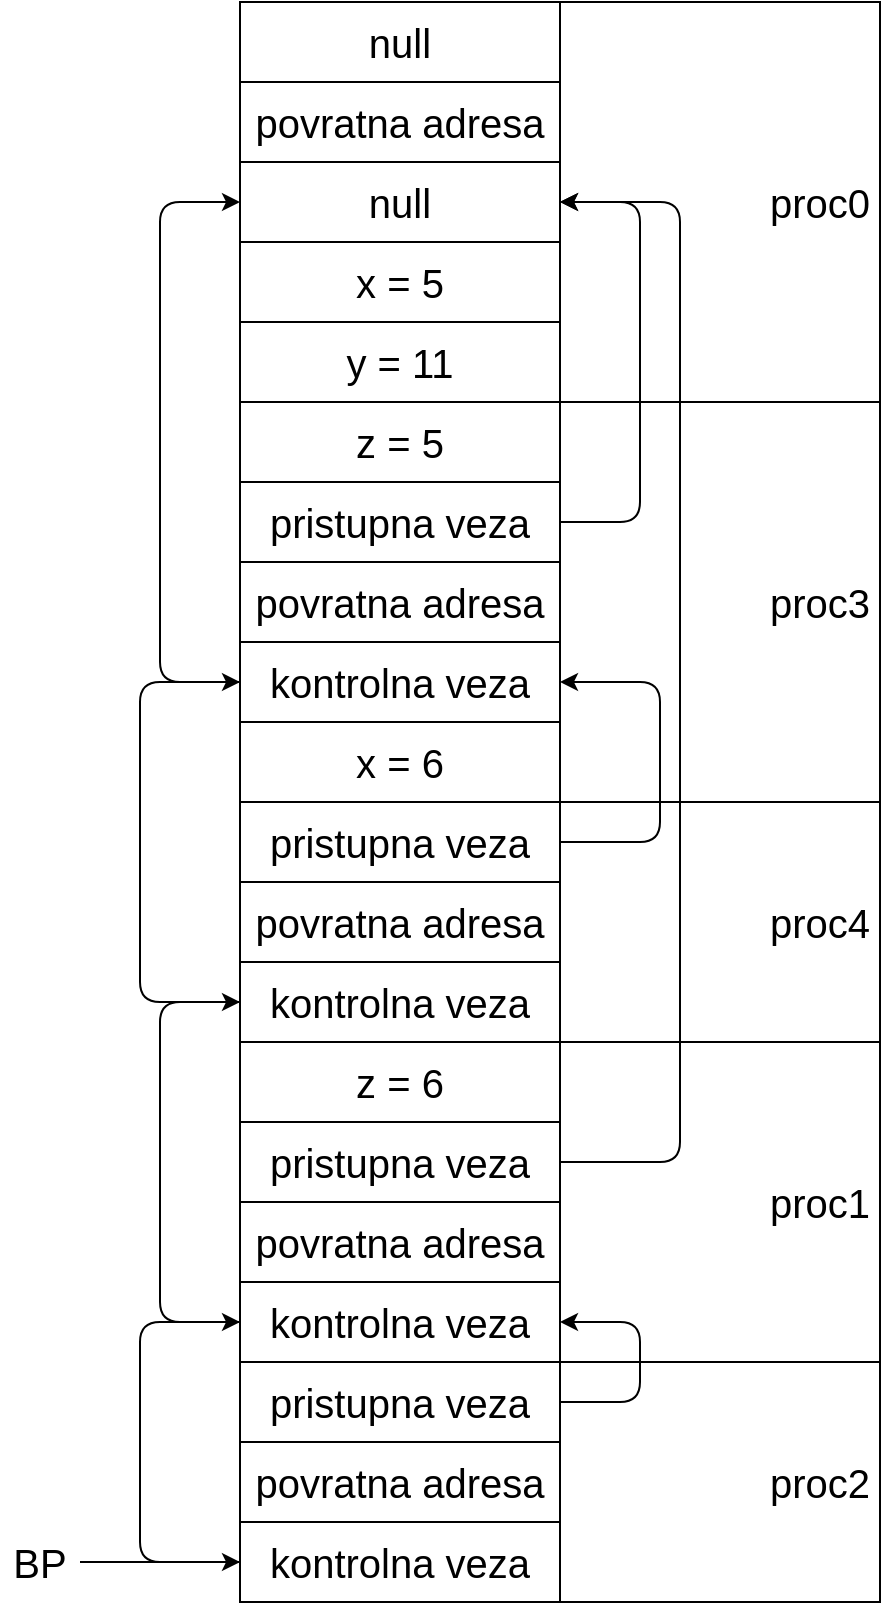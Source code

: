 <mxfile>
    <diagram id="3rr27o8rhyxWq3APOUr5" name="Stek">
        <mxGraphModel dx="439" dy="989" grid="1" gridSize="10" guides="1" tooltips="1" connect="1" arrows="1" fold="1" page="1" pageScale="1" pageWidth="850" pageHeight="1100" math="0" shadow="0">
            <root>
                <mxCell id="0"/>
                <mxCell id="1" parent="0"/>
                <mxCell id="42" value="" style="rounded=0;whiteSpace=wrap;html=1;fontSize=20;" parent="1" vertex="1">
                    <mxGeometry x="240" y="760" width="320" height="120" as="geometry"/>
                </mxCell>
                <mxCell id="38" value="" style="rounded=0;whiteSpace=wrap;html=1;fontSize=20;" parent="1" vertex="1">
                    <mxGeometry x="240" y="600" width="320" height="160" as="geometry"/>
                </mxCell>
                <mxCell id="26" value="" style="rounded=0;whiteSpace=wrap;html=1;fontSize=20;" parent="1" vertex="1">
                    <mxGeometry x="240" y="480" width="320" height="120" as="geometry"/>
                </mxCell>
                <mxCell id="19" value="" style="rounded=0;whiteSpace=wrap;html=1;fontSize=20;" parent="1" vertex="1">
                    <mxGeometry x="240" y="280" width="320" height="200" as="geometry"/>
                </mxCell>
                <mxCell id="17" value="" style="rounded=0;whiteSpace=wrap;html=1;fontSize=20;" parent="1" vertex="1">
                    <mxGeometry x="240" y="80" width="320" height="200" as="geometry"/>
                </mxCell>
                <mxCell id="5" value="&lt;font style=&quot;font-size: 20px&quot;&gt;x = 5&lt;/font&gt;" style="rounded=0;whiteSpace=wrap;html=1;" parent="1" vertex="1">
                    <mxGeometry x="240" y="200" width="160" height="40" as="geometry"/>
                </mxCell>
                <mxCell id="6" value="&lt;font style=&quot;font-size: 20px&quot;&gt;y = 11&lt;/font&gt;" style="rounded=0;whiteSpace=wrap;html=1;" parent="1" vertex="1">
                    <mxGeometry x="240" y="240" width="160" height="40" as="geometry"/>
                </mxCell>
                <mxCell id="7" value="&lt;span style=&quot;font-size: 20px&quot;&gt;null&lt;/span&gt;" style="rounded=0;whiteSpace=wrap;html=1;" parent="1" vertex="1">
                    <mxGeometry x="240" y="80" width="160" height="40" as="geometry"/>
                </mxCell>
                <mxCell id="8" value="&lt;font style=&quot;font-size: 20px&quot;&gt;povratna adresa&lt;/font&gt;" style="rounded=0;whiteSpace=wrap;html=1;" parent="1" vertex="1">
                    <mxGeometry x="240" y="120" width="160" height="40" as="geometry"/>
                </mxCell>
                <mxCell id="9" value="&lt;span style=&quot;font-size: 20px&quot;&gt;null&lt;/span&gt;" style="rounded=0;whiteSpace=wrap;html=1;" parent="1" vertex="1">
                    <mxGeometry x="240" y="160" width="160" height="40" as="geometry"/>
                </mxCell>
                <mxCell id="10" value="&lt;font style=&quot;font-size: 20px&quot;&gt;z = 5&lt;/font&gt;" style="rounded=0;whiteSpace=wrap;html=1;" parent="1" vertex="1">
                    <mxGeometry x="240" y="280" width="160" height="40" as="geometry"/>
                </mxCell>
                <mxCell id="11" value="&lt;font style=&quot;font-size: 20px&quot;&gt;pristupna veza&lt;/font&gt;" style="rounded=0;whiteSpace=wrap;html=1;" parent="1" vertex="1">
                    <mxGeometry x="240" y="320" width="160" height="40" as="geometry"/>
                </mxCell>
                <mxCell id="12" value="&lt;font style=&quot;font-size: 20px&quot;&gt;povratna adresa&lt;/font&gt;" style="rounded=0;whiteSpace=wrap;html=1;" parent="1" vertex="1">
                    <mxGeometry x="240" y="360" width="160" height="40" as="geometry"/>
                </mxCell>
                <mxCell id="13" value="&lt;span style=&quot;font-size: 20px&quot;&gt;kontrolna veza&lt;/span&gt;" style="rounded=0;whiteSpace=wrap;html=1;" parent="1" vertex="1">
                    <mxGeometry x="240" y="400" width="160" height="40" as="geometry"/>
                </mxCell>
                <mxCell id="14" value="" style="endArrow=classic;html=1;fontSize=20;exitX=1;exitY=0.5;exitDx=0;exitDy=0;entryX=1;entryY=0.5;entryDx=0;entryDy=0;" parent="1" source="11" target="9" edge="1">
                    <mxGeometry width="50" height="50" relative="1" as="geometry">
                        <mxPoint x="470" y="410" as="sourcePoint"/>
                        <mxPoint x="520" y="360" as="targetPoint"/>
                        <Array as="points">
                            <mxPoint x="440" y="340"/>
                            <mxPoint x="440" y="180"/>
                        </Array>
                    </mxGeometry>
                </mxCell>
                <mxCell id="15" value="" style="endArrow=classic;html=1;fontSize=20;exitX=0;exitY=0.5;exitDx=0;exitDy=0;entryX=0;entryY=0.5;entryDx=0;entryDy=0;" parent="1" source="13" target="9" edge="1">
                    <mxGeometry width="50" height="50" relative="1" as="geometry">
                        <mxPoint x="100" y="360" as="sourcePoint"/>
                        <mxPoint x="150" y="310" as="targetPoint"/>
                        <Array as="points">
                            <mxPoint x="200" y="420"/>
                            <mxPoint x="200" y="180"/>
                        </Array>
                    </mxGeometry>
                </mxCell>
                <mxCell id="16" value="&lt;font style=&quot;font-size: 20px&quot;&gt;x = 6&lt;/font&gt;" style="rounded=0;whiteSpace=wrap;html=1;" parent="1" vertex="1">
                    <mxGeometry x="240" y="440" width="160" height="40" as="geometry"/>
                </mxCell>
                <mxCell id="18" value="proc0" style="text;html=1;strokeColor=none;fillColor=none;align=center;verticalAlign=middle;whiteSpace=wrap;rounded=0;fontSize=20;" parent="1" vertex="1">
                    <mxGeometry x="500" y="165" width="60" height="30" as="geometry"/>
                </mxCell>
                <mxCell id="20" value="proc3" style="text;html=1;strokeColor=none;fillColor=none;align=center;verticalAlign=middle;whiteSpace=wrap;rounded=0;fontSize=20;" parent="1" vertex="1">
                    <mxGeometry x="500" y="365" width="60" height="30" as="geometry"/>
                </mxCell>
                <mxCell id="21" value="&lt;font style=&quot;font-size: 20px&quot;&gt;pristupna veza&lt;/font&gt;" style="rounded=0;whiteSpace=wrap;html=1;" parent="1" vertex="1">
                    <mxGeometry x="240" y="480" width="160" height="40" as="geometry"/>
                </mxCell>
                <mxCell id="22" value="&lt;font style=&quot;font-size: 20px&quot;&gt;povratna adresa&lt;/font&gt;" style="rounded=0;whiteSpace=wrap;html=1;" parent="1" vertex="1">
                    <mxGeometry x="240" y="520" width="160" height="40" as="geometry"/>
                </mxCell>
                <mxCell id="23" value="&lt;span style=&quot;font-size: 20px&quot;&gt;kontrolna veza&lt;/span&gt;" style="rounded=0;whiteSpace=wrap;html=1;" parent="1" vertex="1">
                    <mxGeometry x="240" y="560" width="160" height="40" as="geometry"/>
                </mxCell>
                <mxCell id="24" value="" style="endArrow=classic;html=1;fontSize=20;exitX=1;exitY=0.5;exitDx=0;exitDy=0;entryX=1;entryY=0.5;entryDx=0;entryDy=0;" parent="1" source="21" target="13" edge="1">
                    <mxGeometry width="50" height="50" relative="1" as="geometry">
                        <mxPoint x="480" y="620" as="sourcePoint"/>
                        <mxPoint x="530" y="570" as="targetPoint"/>
                        <Array as="points">
                            <mxPoint x="450" y="500"/>
                            <mxPoint x="450" y="420"/>
                        </Array>
                    </mxGeometry>
                </mxCell>
                <mxCell id="25" value="" style="endArrow=classic;html=1;fontSize=20;exitX=0;exitY=0.5;exitDx=0;exitDy=0;entryX=0;entryY=0.5;entryDx=0;entryDy=0;" parent="1" source="23" target="13" edge="1">
                    <mxGeometry width="50" height="50" relative="1" as="geometry">
                        <mxPoint x="30" y="600" as="sourcePoint"/>
                        <mxPoint x="80" y="550" as="targetPoint"/>
                        <Array as="points">
                            <mxPoint x="190" y="580"/>
                            <mxPoint x="190" y="420"/>
                        </Array>
                    </mxGeometry>
                </mxCell>
                <mxCell id="27" value="proc4" style="text;html=1;strokeColor=none;fillColor=none;align=center;verticalAlign=middle;whiteSpace=wrap;rounded=0;fontSize=20;" parent="1" vertex="1">
                    <mxGeometry x="500" y="525" width="60" height="30" as="geometry"/>
                </mxCell>
                <mxCell id="28" value="&lt;font style=&quot;font-size: 20px&quot;&gt;z = 6&lt;/font&gt;" style="rounded=0;whiteSpace=wrap;html=1;" parent="1" vertex="1">
                    <mxGeometry x="240" y="600" width="160" height="40" as="geometry"/>
                </mxCell>
                <mxCell id="29" value="&lt;font style=&quot;font-size: 20px&quot;&gt;pristupna veza&lt;/font&gt;" style="rounded=0;whiteSpace=wrap;html=1;" parent="1" vertex="1">
                    <mxGeometry x="240" y="640" width="160" height="40" as="geometry"/>
                </mxCell>
                <mxCell id="30" value="&lt;font style=&quot;font-size: 20px&quot;&gt;povratna adresa&lt;/font&gt;" style="rounded=0;whiteSpace=wrap;html=1;" parent="1" vertex="1">
                    <mxGeometry x="240" y="680" width="160" height="40" as="geometry"/>
                </mxCell>
                <mxCell id="31" value="&lt;span style=&quot;font-size: 20px&quot;&gt;kontrolna veza&lt;/span&gt;" style="rounded=0;whiteSpace=wrap;html=1;" parent="1" vertex="1">
                    <mxGeometry x="240" y="720" width="160" height="40" as="geometry"/>
                </mxCell>
                <mxCell id="33" value="" style="endArrow=classic;html=1;fontSize=20;exitX=1;exitY=0.5;exitDx=0;exitDy=0;entryX=1;entryY=0.5;entryDx=0;entryDy=0;" parent="1" source="29" target="9" edge="1">
                    <mxGeometry width="50" height="50" relative="1" as="geometry">
                        <mxPoint x="500" y="710" as="sourcePoint"/>
                        <mxPoint x="550" y="660" as="targetPoint"/>
                        <Array as="points">
                            <mxPoint x="460" y="660"/>
                            <mxPoint x="460" y="180"/>
                        </Array>
                    </mxGeometry>
                </mxCell>
                <mxCell id="34" value="" style="endArrow=classic;html=1;fontSize=20;exitX=0;exitY=0.5;exitDx=0;exitDy=0;entryX=0;entryY=0.5;entryDx=0;entryDy=0;" parent="1" source="31" target="23" edge="1">
                    <mxGeometry width="50" height="50" relative="1" as="geometry">
                        <mxPoint x="80" y="750" as="sourcePoint"/>
                        <mxPoint x="130" y="700" as="targetPoint"/>
                        <Array as="points">
                            <mxPoint x="200" y="740"/>
                            <mxPoint x="200" y="580"/>
                        </Array>
                    </mxGeometry>
                </mxCell>
                <mxCell id="35" value="&lt;font style=&quot;font-size: 20px&quot;&gt;pristupna veza&lt;/font&gt;" style="rounded=0;whiteSpace=wrap;html=1;" parent="1" vertex="1">
                    <mxGeometry x="240" y="760" width="160" height="40" as="geometry"/>
                </mxCell>
                <mxCell id="36" value="&lt;font style=&quot;font-size: 20px&quot;&gt;povratna adresa&lt;/font&gt;" style="rounded=0;whiteSpace=wrap;html=1;" parent="1" vertex="1">
                    <mxGeometry x="240" y="800" width="160" height="40" as="geometry"/>
                </mxCell>
                <mxCell id="37" value="&lt;span style=&quot;font-size: 20px&quot;&gt;kontrolna veza&lt;/span&gt;" style="rounded=0;whiteSpace=wrap;html=1;" parent="1" vertex="1">
                    <mxGeometry x="240" y="840" width="160" height="40" as="geometry"/>
                </mxCell>
                <mxCell id="39" value="proc1" style="text;html=1;strokeColor=none;fillColor=none;align=center;verticalAlign=middle;whiteSpace=wrap;rounded=0;fontSize=20;" parent="1" vertex="1">
                    <mxGeometry x="500" y="665" width="60" height="30" as="geometry"/>
                </mxCell>
                <mxCell id="40" value="" style="endArrow=classic;html=1;fontSize=20;exitX=0;exitY=0.5;exitDx=0;exitDy=0;entryX=0;entryY=0.5;entryDx=0;entryDy=0;" parent="1" source="37" target="31" edge="1">
                    <mxGeometry width="50" height="50" relative="1" as="geometry">
                        <mxPoint x="50" y="740" as="sourcePoint"/>
                        <mxPoint x="100" y="690" as="targetPoint"/>
                        <Array as="points">
                            <mxPoint x="190" y="860"/>
                            <mxPoint x="190" y="740"/>
                        </Array>
                    </mxGeometry>
                </mxCell>
                <mxCell id="41" value="" style="endArrow=classic;html=1;fontSize=20;exitX=1;exitY=0.5;exitDx=0;exitDy=0;entryX=1;entryY=0.5;entryDx=0;entryDy=0;" parent="1" source="35" edge="1" target="31">
                    <mxGeometry width="50" height="50" relative="1" as="geometry">
                        <mxPoint x="490" y="910" as="sourcePoint"/>
                        <mxPoint x="400" y="660" as="targetPoint"/>
                        <Array as="points">
                            <mxPoint x="440" y="780"/>
                            <mxPoint x="440" y="740"/>
                        </Array>
                    </mxGeometry>
                </mxCell>
                <mxCell id="43" value="proc2" style="text;html=1;strokeColor=none;fillColor=none;align=center;verticalAlign=middle;whiteSpace=wrap;rounded=0;fontSize=20;" parent="1" vertex="1">
                    <mxGeometry x="500" y="805" width="60" height="30" as="geometry"/>
                </mxCell>
                <mxCell id="47" value="" style="endArrow=classic;html=1;fontSize=20;exitX=1;exitY=0.5;exitDx=0;exitDy=0;" parent="1" source="48" edge="1">
                    <mxGeometry width="50" height="50" relative="1" as="geometry">
                        <mxPoint x="150" y="860" as="sourcePoint"/>
                        <mxPoint x="240" y="860" as="targetPoint"/>
                    </mxGeometry>
                </mxCell>
                <mxCell id="48" value="BP" style="text;html=1;strokeColor=none;fillColor=none;align=center;verticalAlign=middle;whiteSpace=wrap;rounded=0;fontSize=20;" parent="1" vertex="1">
                    <mxGeometry x="120" y="840" width="40" height="40" as="geometry"/>
                </mxCell>
            </root>
        </mxGraphModel>
    </diagram>
</mxfile>
